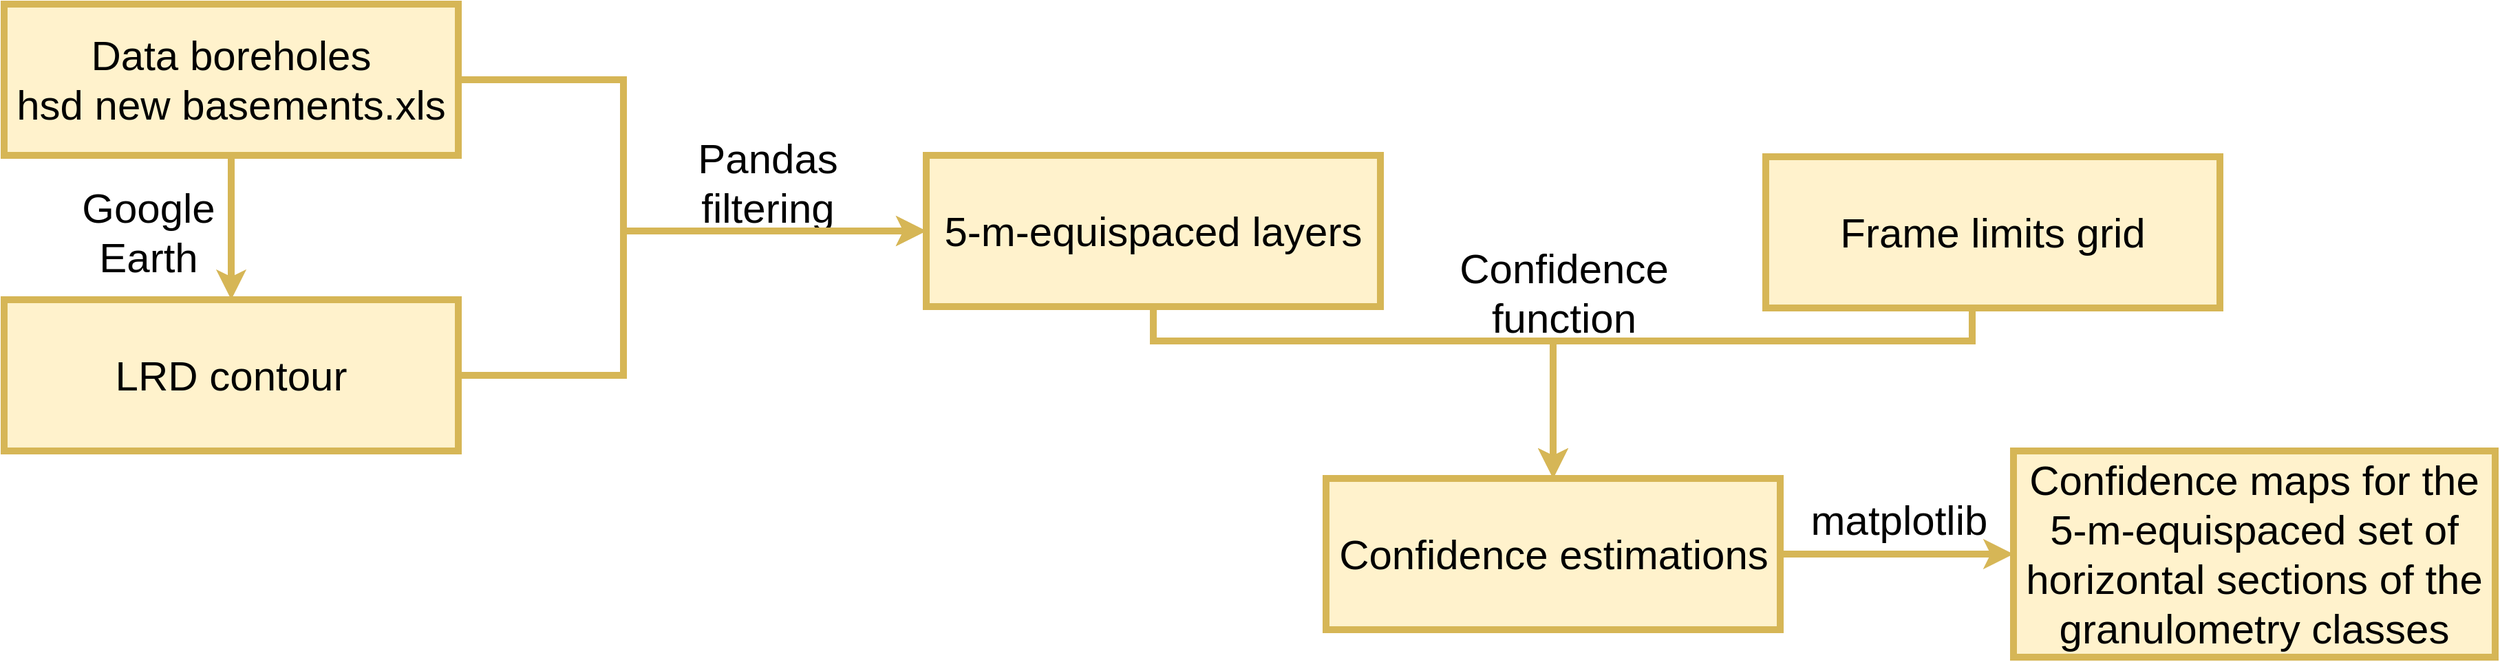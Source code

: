 <mxfile version="20.6.0" type="device"><diagram id="fNOBkLaAhuOzdhUiapiz" name="Page-1"><mxGraphModel dx="1422" dy="786" grid="1" gridSize="10" guides="1" tooltips="1" connect="1" arrows="1" fold="1" page="1" pageScale="1" pageWidth="1600" pageHeight="1200" math="0" shadow="0"><root><mxCell id="0"/><mxCell id="1" parent="0"/><mxCell id="_fXpVUF5_wgCW_Ynrs2v-10" value="Pandas filtering" style="text;html=1;align=center;verticalAlign=middle;whiteSpace=wrap;rounded=0;fontFamily=Helvetica;fontSize=30;" parent="1" vertex="1"><mxGeometry x="480" y="190" width="170" height="90" as="geometry"/></mxCell><mxCell id="_fXpVUF5_wgCW_Ynrs2v-15" value="Google&lt;br style=&quot;font-size: 30px;&quot;&gt;Earth" style="text;html=1;align=center;verticalAlign=middle;whiteSpace=wrap;rounded=0;fontFamily=Helvetica;fontSize=30;" parent="1" vertex="1"><mxGeometry x="50" y="231" width="130" height="80" as="geometry"/></mxCell><mxCell id="_fXpVUF5_wgCW_Ynrs2v-24" value="&lt;div&gt;Confidence function&lt;/div&gt;" style="text;html=1;align=center;verticalAlign=middle;whiteSpace=wrap;rounded=0;fontFamily=Helvetica;fontSize=30;" parent="1" vertex="1"><mxGeometry x="1050" y="266" width="187" height="97" as="geometry"/></mxCell><mxCell id="_fXpVUF5_wgCW_Ynrs2v-28" value="matplotlib" style="text;html=1;align=center;verticalAlign=middle;whiteSpace=wrap;rounded=0;fontFamily=Helvetica;fontSize=30;" parent="1" vertex="1"><mxGeometry x="1237" y="460" width="300" height="40" as="geometry"/></mxCell><mxCell id="yG4yIMdEthc6wOubi9l1-11" style="edgeStyle=orthogonalEdgeStyle;rounded=0;orthogonalLoop=1;jettySize=auto;html=1;exitX=0.5;exitY=1;exitDx=0;exitDy=0;fontSize=30;fillColor=#fff2cc;strokeColor=#d6b656;strokeWidth=5;" parent="1" source="yG4yIMdEthc6wOubi9l1-1" target="yG4yIMdEthc6wOubi9l1-5" edge="1"><mxGeometry relative="1" as="geometry"/></mxCell><mxCell id="yG4yIMdEthc6wOubi9l1-23" style="edgeStyle=orthogonalEdgeStyle;rounded=0;orthogonalLoop=1;jettySize=auto;html=1;exitX=1;exitY=0.5;exitDx=0;exitDy=0;entryX=0;entryY=0.5;entryDx=0;entryDy=0;fontSize=30;strokeWidth=5;fillColor=#fff2cc;strokeColor=#d6b656;" parent="1" source="yG4yIMdEthc6wOubi9l1-1" target="yG4yIMdEthc6wOubi9l1-6" edge="1"><mxGeometry relative="1" as="geometry"><Array as="points"><mxPoint x="460" y="160"/><mxPoint x="460" y="270"/></Array></mxGeometry></mxCell><mxCell id="yG4yIMdEthc6wOubi9l1-1" value="&lt;div style=&quot;font-size: 30px;&quot;&gt;Data boreholes&lt;br style=&quot;font-size: 30px;&quot;&gt;&lt;/div&gt;&lt;div style=&quot;font-size: 30px;&quot;&gt;hsd new basements.xls&lt;/div&gt;" style="rounded=0;whiteSpace=wrap;html=1;fontSize=30;fillColor=#fff2cc;strokeColor=#d6b656;strokeWidth=5;" parent="1" vertex="1"><mxGeometry x="10" y="105" width="330" height="110" as="geometry"/></mxCell><mxCell id="yG4yIMdEthc6wOubi9l1-24" style="edgeStyle=orthogonalEdgeStyle;rounded=0;orthogonalLoop=1;jettySize=auto;html=1;exitX=1;exitY=0.5;exitDx=0;exitDy=0;entryX=0;entryY=0.5;entryDx=0;entryDy=0;fontSize=30;strokeWidth=5;fillColor=#fff2cc;strokeColor=#d6b656;" parent="1" source="yG4yIMdEthc6wOubi9l1-5" target="yG4yIMdEthc6wOubi9l1-6" edge="1"><mxGeometry relative="1" as="geometry"><Array as="points"><mxPoint x="460" y="375"/><mxPoint x="460" y="270"/></Array></mxGeometry></mxCell><mxCell id="yG4yIMdEthc6wOubi9l1-5" value="LRD contour" style="rounded=0;whiteSpace=wrap;html=1;fontSize=30;fillColor=#fff2cc;strokeColor=#d6b656;strokeWidth=5;" parent="1" vertex="1"><mxGeometry x="10" y="320" width="330" height="110" as="geometry"/></mxCell><mxCell id="yG4yIMdEthc6wOubi9l1-21" style="edgeStyle=orthogonalEdgeStyle;rounded=0;orthogonalLoop=1;jettySize=auto;html=1;exitX=0.5;exitY=1;exitDx=0;exitDy=0;entryX=0.5;entryY=0;entryDx=0;entryDy=0;fontSize=30;strokeWidth=5;fillColor=#fff2cc;strokeColor=#d6b656;" parent="1" source="yG4yIMdEthc6wOubi9l1-6" target="yG4yIMdEthc6wOubi9l1-8" edge="1"><mxGeometry relative="1" as="geometry"><Array as="points"><mxPoint x="845" y="350"/><mxPoint x="1136" y="350"/></Array></mxGeometry></mxCell><mxCell id="yG4yIMdEthc6wOubi9l1-6" value="5-m-equispaced layers" style="rounded=0;whiteSpace=wrap;html=1;fontSize=30;fillColor=#fff2cc;strokeColor=#d6b656;strokeWidth=5;" parent="1" vertex="1"><mxGeometry x="680" y="215" width="330" height="110" as="geometry"/></mxCell><mxCell id="yG4yIMdEthc6wOubi9l1-22" style="edgeStyle=orthogonalEdgeStyle;rounded=0;orthogonalLoop=1;jettySize=auto;html=1;exitX=0.5;exitY=1;exitDx=0;exitDy=0;entryX=0.5;entryY=0;entryDx=0;entryDy=0;fontSize=30;strokeWidth=5;fillColor=#fff2cc;strokeColor=#d6b656;" parent="1" source="yG4yIMdEthc6wOubi9l1-7" target="yG4yIMdEthc6wOubi9l1-8" edge="1"><mxGeometry relative="1" as="geometry"><Array as="points"><mxPoint x="1440" y="326"/><mxPoint x="1440" y="350"/><mxPoint x="1136" y="350"/></Array></mxGeometry></mxCell><mxCell id="yG4yIMdEthc6wOubi9l1-7" value="Frame limits grid" style="rounded=0;whiteSpace=wrap;html=1;fontSize=30;fillColor=#fff2cc;strokeColor=#d6b656;strokeWidth=5;" parent="1" vertex="1"><mxGeometry x="1290" y="216" width="330" height="110" as="geometry"/></mxCell><mxCell id="yG4yIMdEthc6wOubi9l1-25" style="edgeStyle=orthogonalEdgeStyle;rounded=0;orthogonalLoop=1;jettySize=auto;html=1;exitX=1;exitY=0.5;exitDx=0;exitDy=0;fontSize=30;strokeWidth=5;fillColor=#fff2cc;strokeColor=#d6b656;" parent="1" source="yG4yIMdEthc6wOubi9l1-8" target="yG4yIMdEthc6wOubi9l1-9" edge="1"><mxGeometry relative="1" as="geometry"><Array as="points"><mxPoint x="1400" y="505"/><mxPoint x="1400" y="505"/></Array></mxGeometry></mxCell><mxCell id="yG4yIMdEthc6wOubi9l1-8" value="Confidence estimations" style="rounded=0;whiteSpace=wrap;html=1;fontSize=30;fillColor=#fff2cc;strokeColor=#d6b656;strokeWidth=5;" parent="1" vertex="1"><mxGeometry x="970.5" y="450" width="330" height="110" as="geometry"/></mxCell><mxCell id="yG4yIMdEthc6wOubi9l1-9" value="Confidence maps for the &lt;br&gt;5-m-equispaced set of horizontal sections of the granulometry classes" style="rounded=0;whiteSpace=wrap;html=1;fontSize=30;fillColor=#fff2cc;strokeColor=#d6b656;strokeWidth=5;" parent="1" vertex="1"><mxGeometry x="1470" y="430" width="350" height="150" as="geometry"/></mxCell></root></mxGraphModel></diagram></mxfile>
